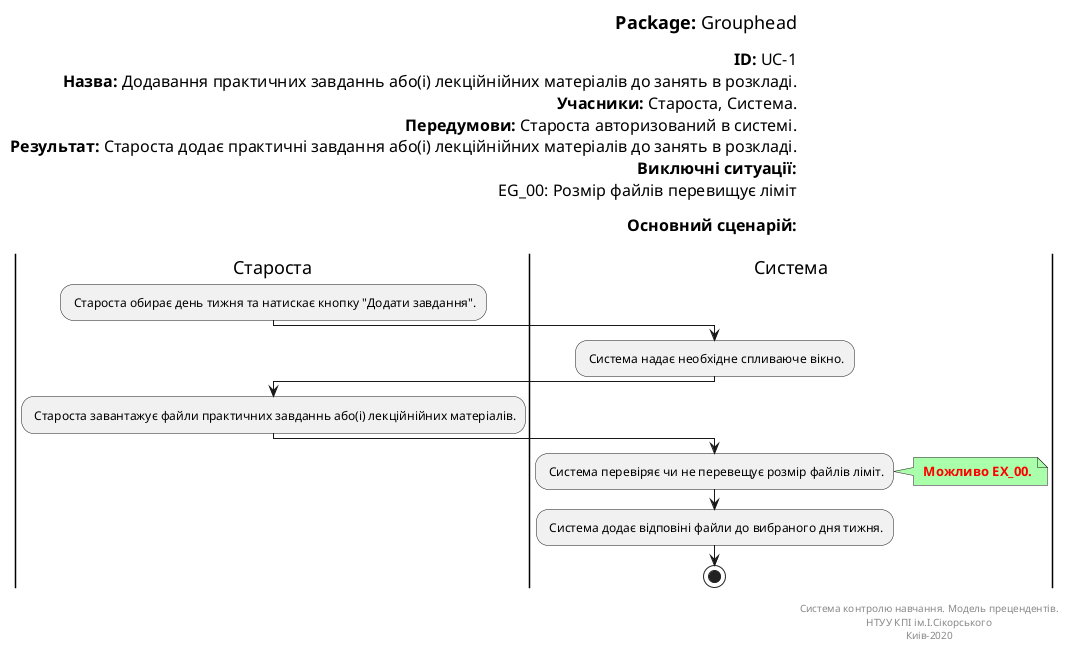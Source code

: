 @startuml
left header
<font color=000 size=18><b>Package:</b> Grouphead

<font color=000 size=16><b>ID:</b> UC-1
<font color=000 size=16><b>Назва:</b> Додавання практичних завданнь або(і) лекційнійних матеріалів до занять в розкладі.
<font color=000 size=16><b>Учасники:</b> Староста, Система.
<font color=000 size=16><b>Передумови:</b> Староста авторизований в системі.
<font color=000 size=16><b>Результат:</b> Староста додає практичні завдання або(і) лекційнійних матеріалів до занять в розкладі.
<font color=000 size=16><b>Виключні ситуації:</b>
<font color=000 size=16> EG_00: Розмір файлів перевищує ліміт

<font color=000 size=16><b>Основний сценарій:</b>

end header

|Староста|
: Староста обирає день тижня та натискає кнопку "Додати завдання".;

|Система|
: Система надає необхідне спливаюче вікно.;

|Староста|
: Староста завантажує файли практичних завданнь або(і) лекційнійних матеріалів.;

|Система|
: Система перевіряє чи не перевещує розмір файлів ліміт.;

note right #aaffaa
<font color=red><b> Можливо EX_00.
end note

: Система додає відповіні файли до вибраного дня тижня.;

stop;

right footer

Система контролю навчання. Модель прецендентів.
НТУУ КПІ ім.І.Сікорського
Киів-2020
end footer
@enduml
